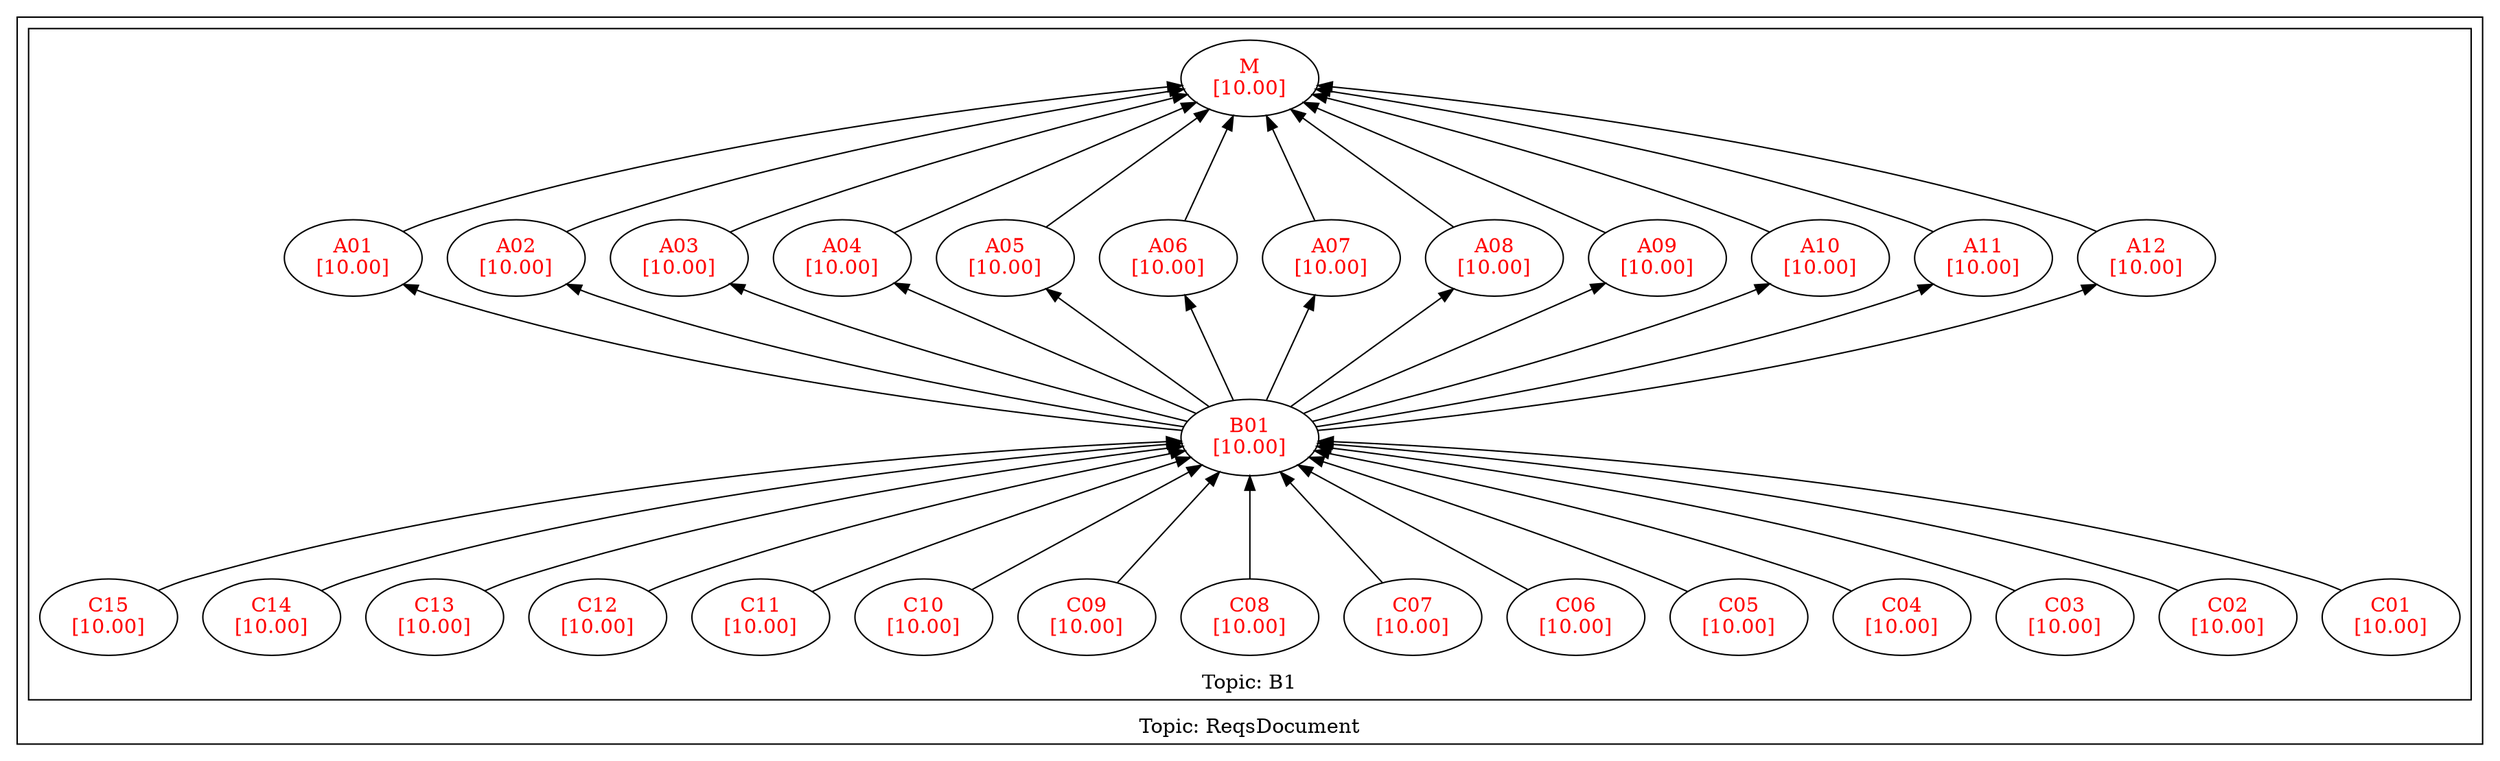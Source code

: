 digraph reqdeps {
rankdir=BT;
mclimit=10.0;
nslimit=10.0;ranksep=1;
subgraph cluster_GRAPH_ReqsDocument {
 label="Topic: ReqsDocument";
 subgraph cluster_GRAPH_B1 {
 label="Topic: B1";
 "A01" [fontcolor=red,label="A01\n[10.00]"];
 "A02" [fontcolor=red,label="A02\n[10.00]"];
 "A03" [fontcolor=red,label="A03\n[10.00]"];
 "A04" [fontcolor=red,label="A04\n[10.00]"];
 "A05" [fontcolor=red,label="A05\n[10.00]"];
 "A06" [fontcolor=red,label="A06\n[10.00]"];
 "A07" [fontcolor=red,label="A07\n[10.00]"];
 "A08" [fontcolor=red,label="A08\n[10.00]"];
 "A09" [fontcolor=red,label="A09\n[10.00]"];
 "A10" [fontcolor=red,label="A10\n[10.00]"];
 "A11" [fontcolor=red,label="A11\n[10.00]"];
 "A12" [fontcolor=red,label="A12\n[10.00]"];
 "B01" [fontcolor=red,label="B01\n[10.00]"];
 "C01" [fontcolor=red,label="C01\n[10.00]"];
 "C02" [fontcolor=red,label="C02\n[10.00]"];
 "C03" [fontcolor=red,label="C03\n[10.00]"];
 "C04" [fontcolor=red,label="C04\n[10.00]"];
 "C05" [fontcolor=red,label="C05\n[10.00]"];
 "C06" [fontcolor=red,label="C06\n[10.00]"];
 "C07" [fontcolor=red,label="C07\n[10.00]"];
 "C08" [fontcolor=red,label="C08\n[10.00]"];
 "C09" [fontcolor=red,label="C09\n[10.00]"];
 "C10" [fontcolor=red,label="C10\n[10.00]"];
 "C11" [fontcolor=red,label="C11\n[10.00]"];
 "C12" [fontcolor=red,label="C12\n[10.00]"];
 "C13" [fontcolor=red,label="C13\n[10.00]"];
 "C14" [fontcolor=red,label="C14\n[10.00]"];
 "C15" [fontcolor=red,label="C15\n[10.00]"];
 "M" [fontcolor=red,label="M\n[10.00]"];
 }
}
"A01" -> "M";
"A02" -> "M";
"A03" -> "M";
"A04" -> "M";
"A05" -> "M";
"A06" -> "M";
"A07" -> "M";
"A08" -> "M";
"A09" -> "M";
"A10" -> "M";
"A11" -> "M";
"A12" -> "M";
"B01" -> "A01";
"B01" -> "A02";
"B01" -> "A03";
"B01" -> "A04";
"B01" -> "A05";
"B01" -> "A06";
"B01" -> "A07";
"B01" -> "A08";
"B01" -> "A09";
"B01" -> "A10";
"B01" -> "A11";
"B01" -> "A12";
"C01" -> "B01";
"C02" -> "B01";
"C03" -> "B01";
"C04" -> "B01";
"C05" -> "B01";
"C06" -> "B01";
"C07" -> "B01";
"C08" -> "B01";
"C09" -> "B01";
"C10" -> "B01";
"C11" -> "B01";
"C12" -> "B01";
"C13" -> "B01";
"C14" -> "B01";
"C15" -> "B01";
}